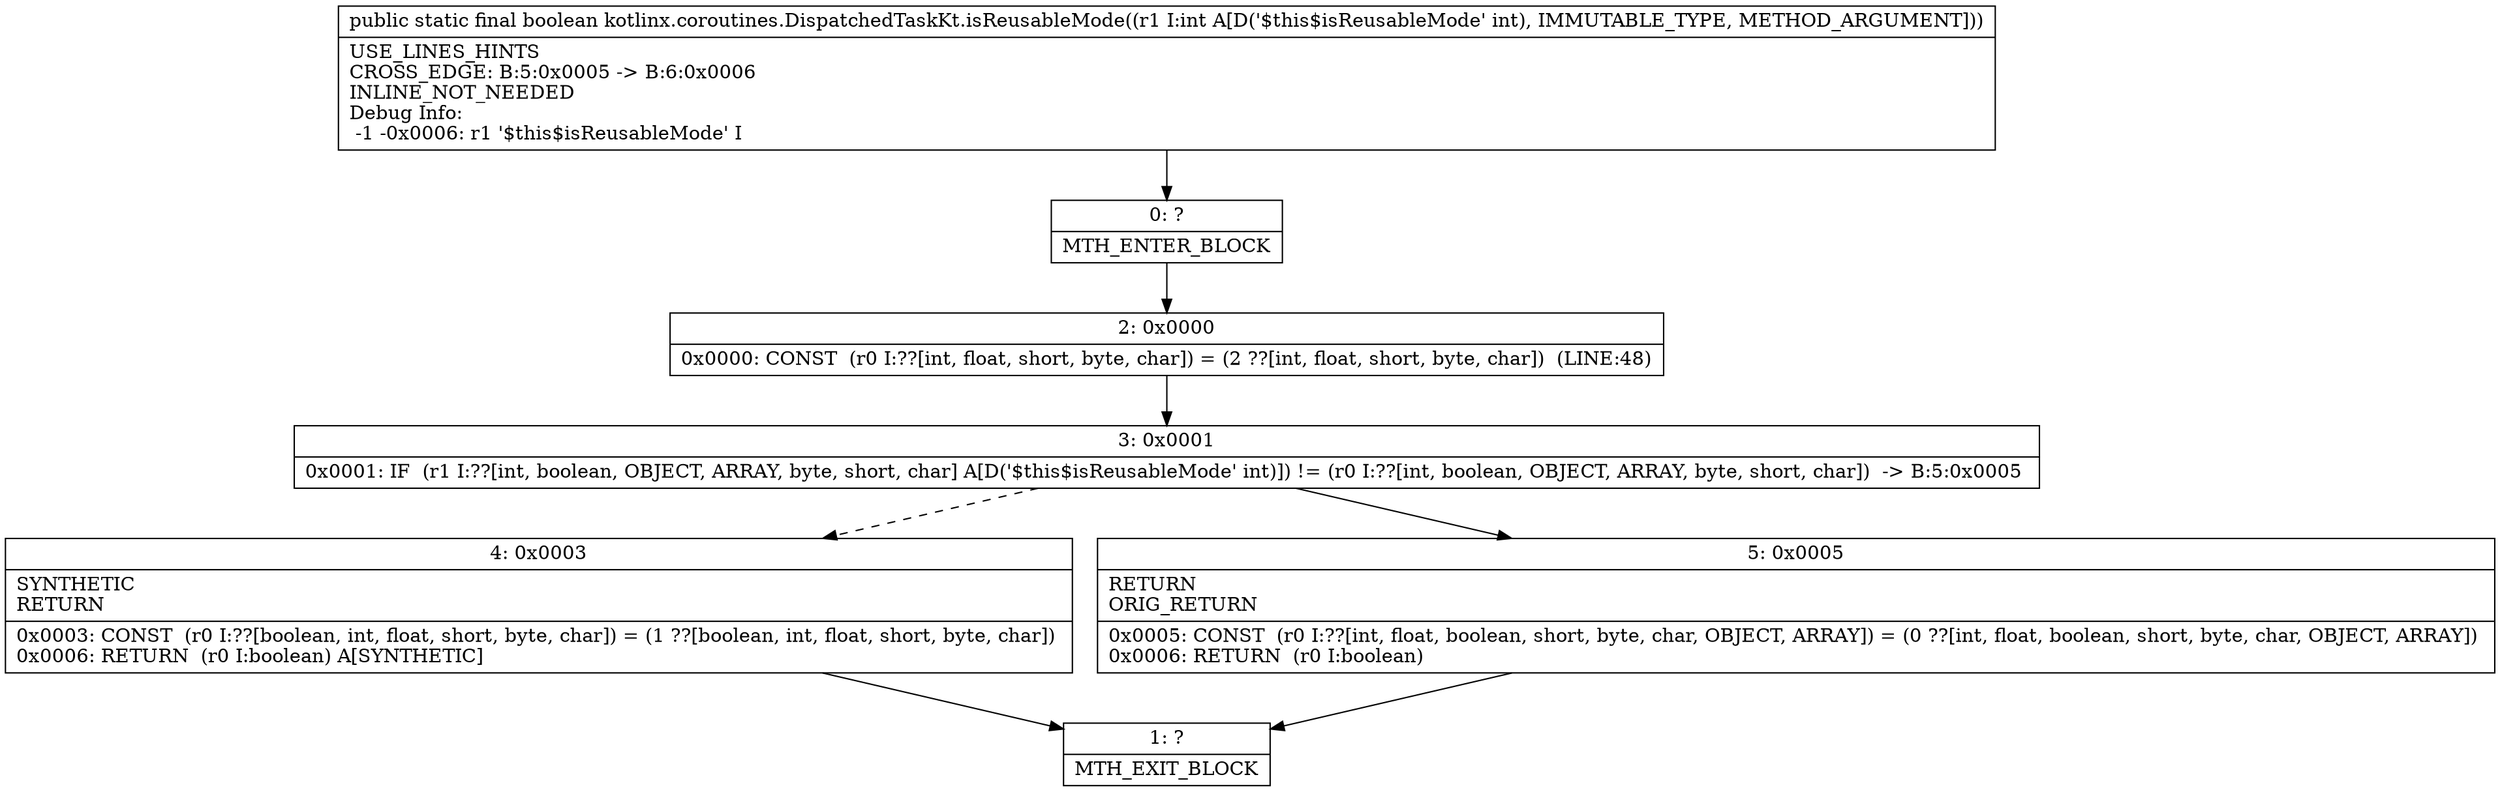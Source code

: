 digraph "CFG forkotlinx.coroutines.DispatchedTaskKt.isReusableMode(I)Z" {
Node_0 [shape=record,label="{0\:\ ?|MTH_ENTER_BLOCK\l}"];
Node_2 [shape=record,label="{2\:\ 0x0000|0x0000: CONST  (r0 I:??[int, float, short, byte, char]) = (2 ??[int, float, short, byte, char])  (LINE:48)\l}"];
Node_3 [shape=record,label="{3\:\ 0x0001|0x0001: IF  (r1 I:??[int, boolean, OBJECT, ARRAY, byte, short, char] A[D('$this$isReusableMode' int)]) != (r0 I:??[int, boolean, OBJECT, ARRAY, byte, short, char])  \-\> B:5:0x0005 \l}"];
Node_4 [shape=record,label="{4\:\ 0x0003|SYNTHETIC\lRETURN\l|0x0003: CONST  (r0 I:??[boolean, int, float, short, byte, char]) = (1 ??[boolean, int, float, short, byte, char]) \l0x0006: RETURN  (r0 I:boolean) A[SYNTHETIC]\l}"];
Node_1 [shape=record,label="{1\:\ ?|MTH_EXIT_BLOCK\l}"];
Node_5 [shape=record,label="{5\:\ 0x0005|RETURN\lORIG_RETURN\l|0x0005: CONST  (r0 I:??[int, float, boolean, short, byte, char, OBJECT, ARRAY]) = (0 ??[int, float, boolean, short, byte, char, OBJECT, ARRAY]) \l0x0006: RETURN  (r0 I:boolean) \l}"];
MethodNode[shape=record,label="{public static final boolean kotlinx.coroutines.DispatchedTaskKt.isReusableMode((r1 I:int A[D('$this$isReusableMode' int), IMMUTABLE_TYPE, METHOD_ARGUMENT]))  | USE_LINES_HINTS\lCROSS_EDGE: B:5:0x0005 \-\> B:6:0x0006\lINLINE_NOT_NEEDED\lDebug Info:\l  \-1 \-0x0006: r1 '$this$isReusableMode' I\l}"];
MethodNode -> Node_0;Node_0 -> Node_2;
Node_2 -> Node_3;
Node_3 -> Node_4[style=dashed];
Node_3 -> Node_5;
Node_4 -> Node_1;
Node_5 -> Node_1;
}


